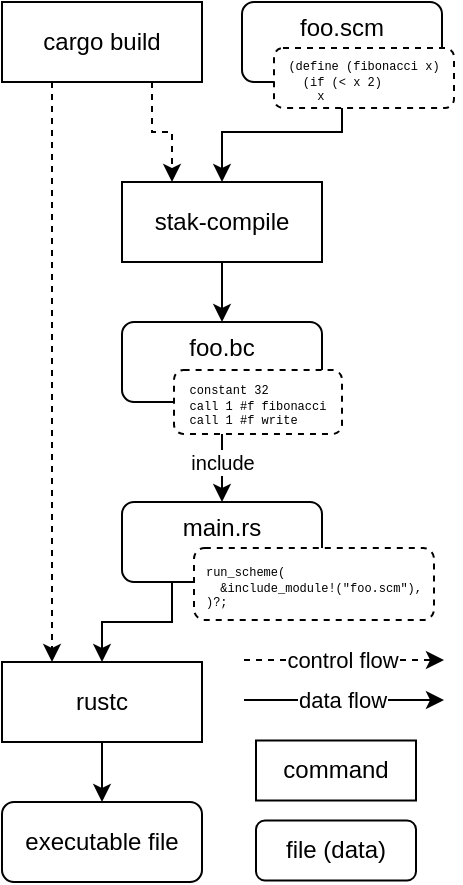 <mxfile version="27.1.6">
  <diagram name="Page-1" id="Q0t0HqGckSXzu5CNkWJ1">
    <mxGraphModel dx="488" dy="320" grid="0" gridSize="10" guides="1" tooltips="1" connect="1" arrows="1" fold="1" page="1" pageScale="1" pageWidth="850" pageHeight="1100" math="0" shadow="0">
      <root>
        <mxCell id="0" />
        <mxCell id="1" parent="0" />
        <mxCell id="yJTYoWO8Eg_gIqgCEfI9-17" style="edgeStyle=orthogonalEdgeStyle;rounded=0;orthogonalLoop=1;jettySize=auto;html=1;exitX=0.25;exitY=1;exitDx=0;exitDy=0;entryX=0.25;entryY=0;entryDx=0;entryDy=0;dashed=1;" parent="1" source="yJTYoWO8Eg_gIqgCEfI9-1" target="yJTYoWO8Eg_gIqgCEfI9-5" edge="1">
          <mxGeometry relative="1" as="geometry" />
        </mxCell>
        <mxCell id="yJTYoWO8Eg_gIqgCEfI9-22" style="edgeStyle=orthogonalEdgeStyle;rounded=0;orthogonalLoop=1;jettySize=auto;html=1;exitX=0.75;exitY=1;exitDx=0;exitDy=0;entryX=0.25;entryY=0;entryDx=0;entryDy=0;dashed=1;" parent="1" source="yJTYoWO8Eg_gIqgCEfI9-1" target="yJTYoWO8Eg_gIqgCEfI9-2" edge="1">
          <mxGeometry relative="1" as="geometry" />
        </mxCell>
        <mxCell id="yJTYoWO8Eg_gIqgCEfI9-1" value="cargo build" style="rounded=0;whiteSpace=wrap;html=1;" parent="1" vertex="1">
          <mxGeometry x="320" y="120" width="100" height="40" as="geometry" />
        </mxCell>
        <mxCell id="yJTYoWO8Eg_gIqgCEfI9-10" style="edgeStyle=orthogonalEdgeStyle;rounded=0;orthogonalLoop=1;jettySize=auto;html=1;exitX=0.5;exitY=1;exitDx=0;exitDy=0;entryX=0.5;entryY=0;entryDx=0;entryDy=0;" parent="1" source="yJTYoWO8Eg_gIqgCEfI9-2" target="yJTYoWO8Eg_gIqgCEfI9-9" edge="1">
          <mxGeometry relative="1" as="geometry" />
        </mxCell>
        <mxCell id="yJTYoWO8Eg_gIqgCEfI9-2" value="&lt;div&gt;stak-compile&lt;/div&gt;" style="rounded=0;whiteSpace=wrap;html=1;" parent="1" vertex="1">
          <mxGeometry x="380" y="210" width="100" height="40" as="geometry" />
        </mxCell>
        <mxCell id="yJTYoWO8Eg_gIqgCEfI9-21" style="edgeStyle=orthogonalEdgeStyle;rounded=0;orthogonalLoop=1;jettySize=auto;html=1;exitX=0.5;exitY=1;exitDx=0;exitDy=0;entryX=0.5;entryY=0;entryDx=0;entryDy=0;" parent="1" source="yJTYoWO8Eg_gIqgCEfI9-3" target="yJTYoWO8Eg_gIqgCEfI9-2" edge="1">
          <mxGeometry relative="1" as="geometry" />
        </mxCell>
        <mxCell id="yJTYoWO8Eg_gIqgCEfI9-3" value="&lt;div&gt;foo.scm&lt;/div&gt;&lt;div&gt;&lt;br&gt;&lt;/div&gt;" style="rounded=1;whiteSpace=wrap;html=1;glass=0;shadow=0;" parent="1" vertex="1">
          <mxGeometry x="440" y="120" width="100" height="40" as="geometry" />
        </mxCell>
        <mxCell id="cPDxi4bs0q2YrkSa6Zk6-4" style="edgeStyle=orthogonalEdgeStyle;rounded=0;orthogonalLoop=1;jettySize=auto;html=1;exitX=0.25;exitY=1;exitDx=0;exitDy=0;entryX=0.5;entryY=0;entryDx=0;entryDy=0;" edge="1" parent="1" source="yJTYoWO8Eg_gIqgCEfI9-4" target="yJTYoWO8Eg_gIqgCEfI9-5">
          <mxGeometry relative="1" as="geometry" />
        </mxCell>
        <mxCell id="yJTYoWO8Eg_gIqgCEfI9-4" value="&lt;div&gt;main.rs&lt;/div&gt;&lt;div&gt;&lt;br&gt;&lt;/div&gt;" style="rounded=1;whiteSpace=wrap;html=1;glass=0;shadow=0;" parent="1" vertex="1">
          <mxGeometry x="380" y="370" width="100" height="40" as="geometry" />
        </mxCell>
        <mxCell id="yJTYoWO8Eg_gIqgCEfI9-20" style="edgeStyle=orthogonalEdgeStyle;rounded=0;orthogonalLoop=1;jettySize=auto;html=1;exitX=0.5;exitY=1;exitDx=0;exitDy=0;entryX=0.5;entryY=0;entryDx=0;entryDy=0;" parent="1" source="yJTYoWO8Eg_gIqgCEfI9-5" target="yJTYoWO8Eg_gIqgCEfI9-19" edge="1">
          <mxGeometry relative="1" as="geometry" />
        </mxCell>
        <mxCell id="yJTYoWO8Eg_gIqgCEfI9-5" value="&lt;div&gt;rustc&lt;/div&gt;" style="rounded=0;whiteSpace=wrap;html=1;glass=0;shadow=0;" parent="1" vertex="1">
          <mxGeometry x="320" y="450" width="100" height="40" as="geometry" />
        </mxCell>
        <mxCell id="yJTYoWO8Eg_gIqgCEfI9-14" style="edgeStyle=orthogonalEdgeStyle;rounded=0;orthogonalLoop=1;jettySize=auto;html=1;exitX=0.5;exitY=1;exitDx=0;exitDy=0;entryX=0.5;entryY=0;entryDx=0;entryDy=0;" parent="1" source="yJTYoWO8Eg_gIqgCEfI9-9" target="yJTYoWO8Eg_gIqgCEfI9-4" edge="1">
          <mxGeometry relative="1" as="geometry" />
        </mxCell>
        <mxCell id="yJTYoWO8Eg_gIqgCEfI9-16" value="&lt;font style=&quot;font-size: 10px;&quot;&gt;include&lt;/font&gt;" style="edgeLabel;html=1;align=center;verticalAlign=middle;resizable=0;points=[];" parent="yJTYoWO8Eg_gIqgCEfI9-14" vertex="1" connectable="0">
          <mxGeometry x="-0.014" y="-1" relative="1" as="geometry">
            <mxPoint x="1" y="5" as="offset" />
          </mxGeometry>
        </mxCell>
        <mxCell id="yJTYoWO8Eg_gIqgCEfI9-9" value="&lt;div&gt;foo.bc&lt;/div&gt;&lt;div&gt;&lt;br&gt;&lt;/div&gt;" style="rounded=1;whiteSpace=wrap;html=1;glass=0;shadow=0;" parent="1" vertex="1">
          <mxGeometry x="380" y="280" width="100" height="40" as="geometry" />
        </mxCell>
        <mxCell id="yJTYoWO8Eg_gIqgCEfI9-19" value="executable file" style="rounded=1;whiteSpace=wrap;html=1;glass=0;shadow=0;" parent="1" vertex="1">
          <mxGeometry x="320" y="520" width="100" height="40" as="geometry" />
        </mxCell>
        <mxCell id="cPDxi4bs0q2YrkSa6Zk6-1" value="&lt;div style=&quot;line-height: 60%;&quot;&gt;&lt;div&gt;&lt;font face=&quot;Courier New&quot; style=&quot;font-size: 6px; line-height: 60%;&quot;&gt;(define (fibonacci x)&lt;/font&gt;&lt;/div&gt;&lt;div align=&quot;left&quot;&gt;&lt;font face=&quot;Courier New&quot; style=&quot;font-size: 6px; line-height: 60%;&quot;&gt;&amp;nbsp; (if (&amp;lt; x 2)&lt;/font&gt;&lt;/div&gt;&lt;div align=&quot;left&quot;&gt;&lt;font face=&quot;Courier New&quot; style=&quot;font-size: 6px; line-height: 60%;&quot;&gt;&amp;nbsp; &amp;nbsp; x&lt;/font&gt;&lt;/div&gt;&lt;/div&gt;" style="rounded=1;whiteSpace=wrap;html=1;glass=0;shadow=0;dashed=1;" vertex="1" parent="1">
          <mxGeometry x="456" y="143" width="90" height="30" as="geometry" />
        </mxCell>
        <mxCell id="cPDxi4bs0q2YrkSa6Zk6-2" value="&lt;div style=&quot;line-height: 60%;&quot;&gt;&lt;div align=&quot;left&quot;&gt;&lt;font face=&quot;Courier New&quot; style=&quot;font-size: 6px; line-height: 60%;&quot;&gt;constant 32&lt;br&gt;call 1 #f fibonacci&lt;br&gt;call 1 #f write&lt;/font&gt;&lt;/div&gt;&lt;/div&gt;" style="rounded=1;whiteSpace=wrap;html=1;glass=0;shadow=0;dashed=1;" vertex="1" parent="1">
          <mxGeometry x="406" y="304" width="84" height="32" as="geometry" />
        </mxCell>
        <mxCell id="cPDxi4bs0q2YrkSa6Zk6-3" value="&lt;div style=&quot;line-height: 60%;&quot;&gt;&lt;div align=&quot;left&quot;&gt;&lt;font face=&quot;Courier New&quot; style=&quot;font-size: 6px; line-height: 60%;&quot;&gt;run_scheme(&lt;/font&gt;&lt;/div&gt;&lt;div align=&quot;left&quot;&gt;&lt;font face=&quot;Courier New&quot; style=&quot;font-size: 6px; line-height: 60%;&quot;&gt;&amp;nbsp; &amp;amp;include_module!(&quot;foo.scm&quot;),&lt;/font&gt;&lt;/div&gt;&lt;div align=&quot;left&quot;&gt;&lt;font face=&quot;Courier New&quot; style=&quot;font-size: 6px; line-height: 60%;&quot;&gt;)?;&lt;/font&gt;&lt;/div&gt;&lt;/div&gt;" style="rounded=1;whiteSpace=wrap;html=1;glass=0;shadow=0;dashed=1;" vertex="1" parent="1">
          <mxGeometry x="416" y="393" width="120" height="36" as="geometry" />
        </mxCell>
        <mxCell id="cPDxi4bs0q2YrkSa6Zk6-5" value="" style="group" vertex="1" connectable="0" parent="1">
          <mxGeometry x="441" y="449" width="100" height="110.25" as="geometry" />
        </mxCell>
        <mxCell id="yJTYoWO8Eg_gIqgCEfI9-23" value="" style="endArrow=classic;html=1;rounded=0;dashed=1;" parent="cPDxi4bs0q2YrkSa6Zk6-5" edge="1">
          <mxGeometry width="50" height="50" relative="1" as="geometry">
            <mxPoint as="sourcePoint" />
            <mxPoint x="100" as="targetPoint" />
          </mxGeometry>
        </mxCell>
        <mxCell id="yJTYoWO8Eg_gIqgCEfI9-26" value="control flow" style="edgeLabel;html=1;align=center;verticalAlign=middle;resizable=0;points=[];" parent="yJTYoWO8Eg_gIqgCEfI9-23" vertex="1" connectable="0">
          <mxGeometry x="-0.017" relative="1" as="geometry">
            <mxPoint as="offset" />
          </mxGeometry>
        </mxCell>
        <mxCell id="yJTYoWO8Eg_gIqgCEfI9-27" value="" style="endArrow=classic;html=1;rounded=0;" parent="cPDxi4bs0q2YrkSa6Zk6-5" edge="1">
          <mxGeometry width="50" height="50" relative="1" as="geometry">
            <mxPoint y="20" as="sourcePoint" />
            <mxPoint x="100" y="20" as="targetPoint" />
          </mxGeometry>
        </mxCell>
        <mxCell id="yJTYoWO8Eg_gIqgCEfI9-28" value="data flow" style="edgeLabel;html=1;align=center;verticalAlign=middle;resizable=0;points=[];" parent="yJTYoWO8Eg_gIqgCEfI9-27" vertex="1" connectable="0">
          <mxGeometry x="-0.017" relative="1" as="geometry">
            <mxPoint as="offset" />
          </mxGeometry>
        </mxCell>
        <mxCell id="yJTYoWO8Eg_gIqgCEfI9-29" value="file (data)" style="rounded=1;whiteSpace=wrap;html=1;" parent="cPDxi4bs0q2YrkSa6Zk6-5" vertex="1">
          <mxGeometry x="6" y="80.25" width="80" height="30" as="geometry" />
        </mxCell>
        <mxCell id="yJTYoWO8Eg_gIqgCEfI9-30" value="command" style="rounded=0;whiteSpace=wrap;html=1;" parent="cPDxi4bs0q2YrkSa6Zk6-5" vertex="1">
          <mxGeometry x="6" y="40.25" width="80" height="30" as="geometry" />
        </mxCell>
      </root>
    </mxGraphModel>
  </diagram>
</mxfile>
